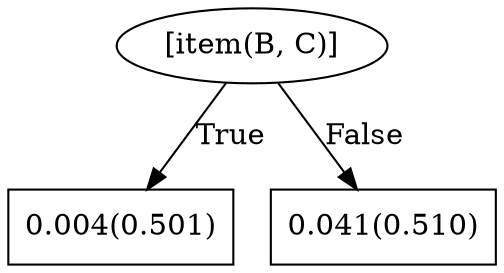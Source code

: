 digraph G{ 
1[label = "[item(B, C)]"];
1 -> 2[label="True"];
1 -> 3[label="False"];
2[shape = box,label = "0.004(0.501)"];
3[shape = box,label = "0.041(0.510)"];
}
